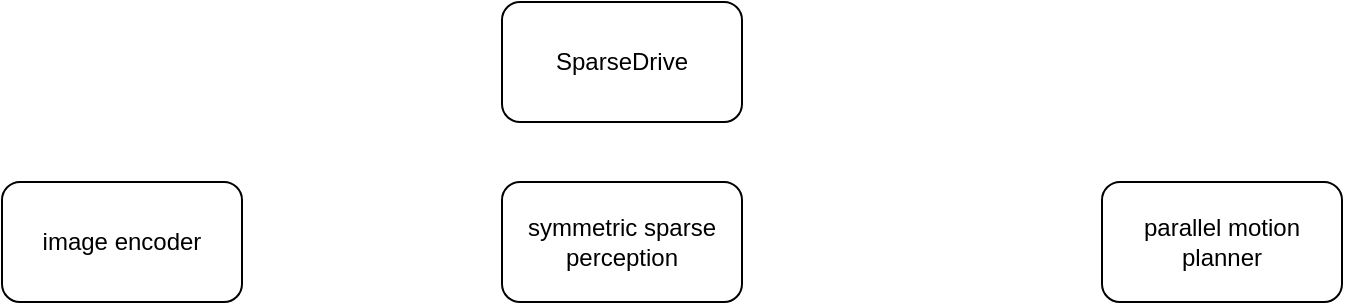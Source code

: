 <mxfile version="24.7.12">
  <diagram name="第 1 页" id="YOAP40VyK5vfWviQJd3N">
    <mxGraphModel dx="998" dy="536" grid="1" gridSize="10" guides="1" tooltips="1" connect="1" arrows="1" fold="1" page="1" pageScale="1" pageWidth="827" pageHeight="1169" math="0" shadow="0">
      <root>
        <mxCell id="0" />
        <mxCell id="1" parent="0" />
        <mxCell id="MdxfO4Nw2_HGN67nGP4e-1" value="image encoder" style="rounded=1;whiteSpace=wrap;html=1;" vertex="1" parent="1">
          <mxGeometry x="90" y="110" width="120" height="60" as="geometry" />
        </mxCell>
        <mxCell id="MdxfO4Nw2_HGN67nGP4e-2" value="SparseDrive" style="rounded=1;whiteSpace=wrap;html=1;" vertex="1" parent="1">
          <mxGeometry x="340" y="20" width="120" height="60" as="geometry" />
        </mxCell>
        <mxCell id="MdxfO4Nw2_HGN67nGP4e-3" value="symmetric sparse perception" style="rounded=1;whiteSpace=wrap;html=1;" vertex="1" parent="1">
          <mxGeometry x="340" y="110" width="120" height="60" as="geometry" />
        </mxCell>
        <mxCell id="MdxfO4Nw2_HGN67nGP4e-4" value="parallel motion planner" style="rounded=1;whiteSpace=wrap;html=1;" vertex="1" parent="1">
          <mxGeometry x="640" y="110" width="120" height="60" as="geometry" />
        </mxCell>
      </root>
    </mxGraphModel>
  </diagram>
</mxfile>
